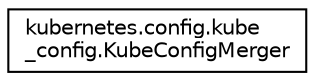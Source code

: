 digraph "Graphical Class Hierarchy"
{
 // LATEX_PDF_SIZE
  edge [fontname="Helvetica",fontsize="10",labelfontname="Helvetica",labelfontsize="10"];
  node [fontname="Helvetica",fontsize="10",shape=record];
  rankdir="LR";
  Node0 [label="kubernetes.config.kube\l_config.KubeConfigMerger",height=0.2,width=0.4,color="black", fillcolor="white", style="filled",URL="$classkubernetes_1_1config_1_1kube__config_1_1KubeConfigMerger.html",tooltip=" "];
}
